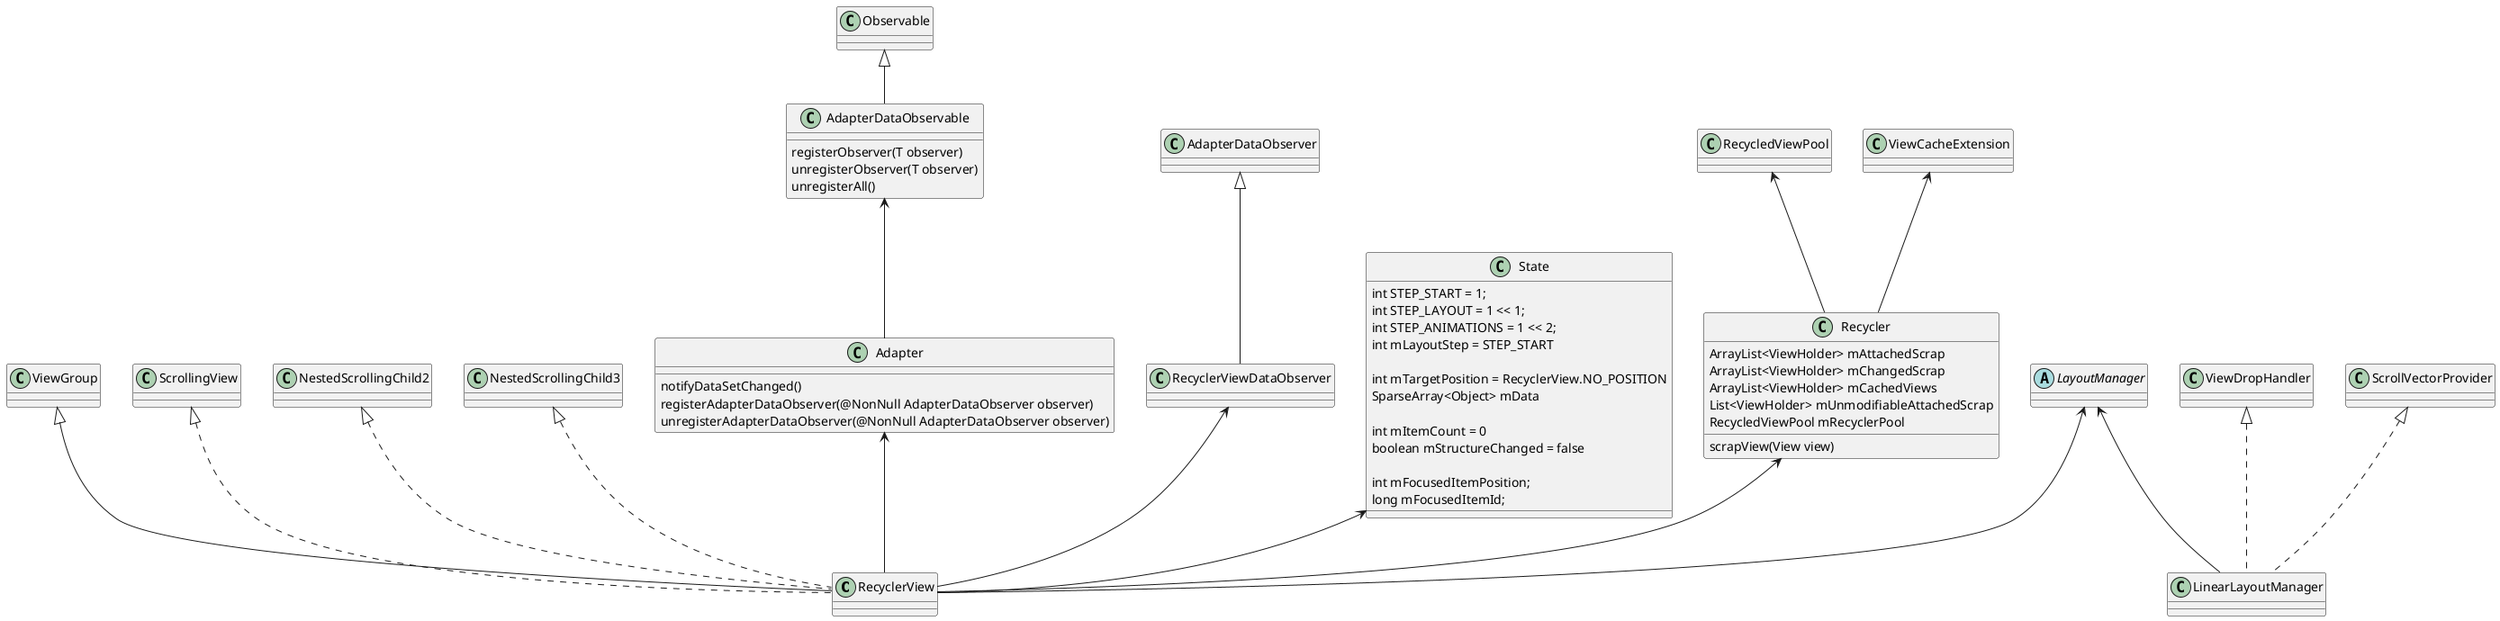 @startuml RecycleView_class

class RecyclerView {

}

ViewGroup <|-- RecyclerView
ScrollingView <|.. RecyclerView
NestedScrollingChild2 <|.. RecyclerView
NestedScrollingChild3 <|.. RecyclerView

LayoutManager <-- RecyclerView
'测量和定位RecyclerView中的子视图，其不同实现，实现了不同形式的列表'
abstract class LayoutManager {

}
LayoutManager <-- LinearLayoutManager
class LinearLayoutManager {

}
ViewDropHandler <|.. LinearLayoutManager
ScrollVectorProvider <|.. LinearLayoutManager

'提供了view到特定数据集的绑定'
Adapter <-- RecyclerView
class Adapter {
    notifyDataSetChanged()
    registerAdapterDataObserver(@NonNull AdapterDataObserver observer)
    unregisterAdapterDataObserver(@NonNull AdapterDataObserver observer)
}
AdapterDataObservable <-- Adapter
class AdapterDataObservable {
    registerObserver(T observer)
    unregisterObserver(T observer)
    unregisterAll()
}
Observable <|-- AdapterDataObservable

RecyclerViewDataObserver <-- RecyclerView
AdapterDataObserver <|-- RecyclerViewDataObserver

State <-- RecyclerView
'包含一些有用信息，如目标滚动位置，状态中可以包含任意数据，用资源id作为标识，可以用State在RecyclerView组件间传递数据'
class State {
    int STEP_START = 1;
    int STEP_LAYOUT = 1 << 1;
    int STEP_ANIMATIONS = 1 << 2;
    int mLayoutStep = STEP_START /'布局步骤'/

    int mTargetPosition = RecyclerView.NO_POSITION
    SparseArray<Object> mData /'附加数据'/

    int mItemCount = 0 /'adapter item count'/
    boolean mStructureChanged = false /'是否结构性改变，notifyDataSetChanged的改变是结构性改变'/

    int mFocusedItemPosition; /'聚焦位置'/
    long mFocusedItemId; /'聚焦项id'/
}

Recycler <-- RecyclerView
'管理废弃的、卸载的view重用，scrapped是还attach在RecyclerView上，但被标记为可移除'
class Recycler {
    ArrayList<ViewHolder> mAttachedScrap
    ArrayList<ViewHolder> mChangedScrap
    ArrayList<ViewHolder> mCachedViews
    List<ViewHolder> mUnmodifiableAttachedScrap
    RecycledViewPool mRecyclerPool

    scrapView(View view) /'将attached视图scrap'/
    
}

RecycledViewPool <-- Recycler
'多个RecyclerView之间共享视图'
class RecycledViewPool {

}
ViewCacheExtension <-- Recycler
'提供了视图缓存附加层，可被开发者控制'
class ViewCacheExtension {

}


@enduml